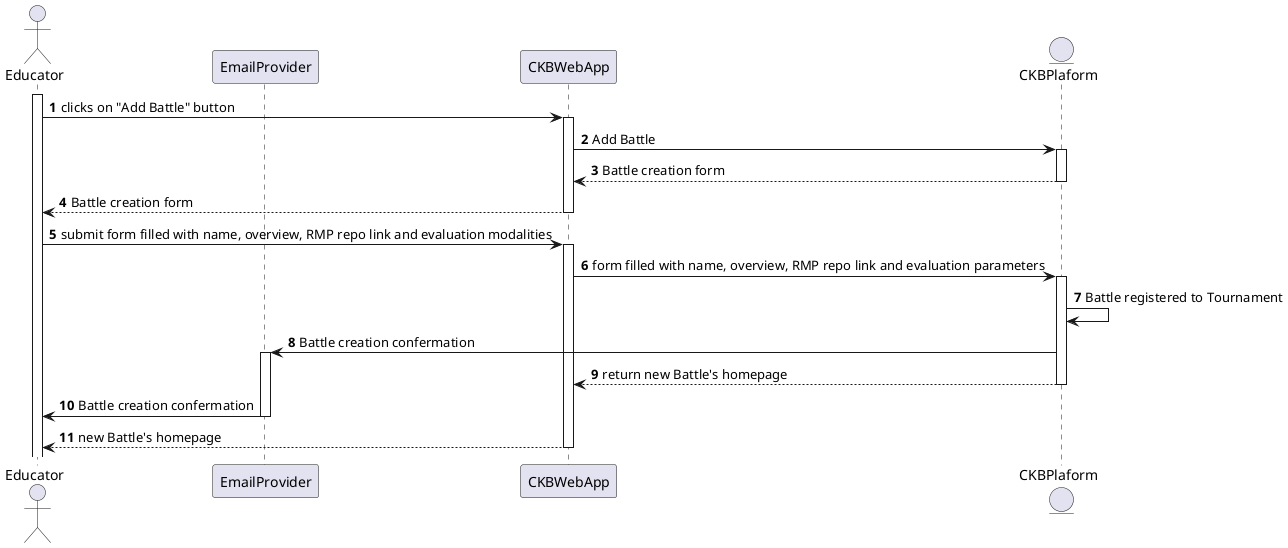@startuml

autonumber

actor Educator
participant EmailProvider as Email
participant CKBWebApp as App
entity CKBPlaform as Platform

activate Educator
Educator -> App: clicks on "Add Battle" button
activate App
App -> Platform: Add Battle
activate Platform
Platform --> App: Battle creation form
deactivate Platform
App --> Educator: Battle creation form
deactivate App
Educator -> App: submit form filled with name, overview, RMP repo link and evaluation modalities
activate App
App -> Platform: form filled with name, overview, RMP repo link and evaluation parameters
activate Platform
Platform -> Platform: Battle registered to Tournament
Platform -> Email: Battle creation confermation
activate Email
Platform --> App: return new Battle's homepage
deactivate Platform
Email -> Educator: Battle creation confermation
deactivate Email
App --> Educator: new Battle's homepage
deactivate App

@enduml